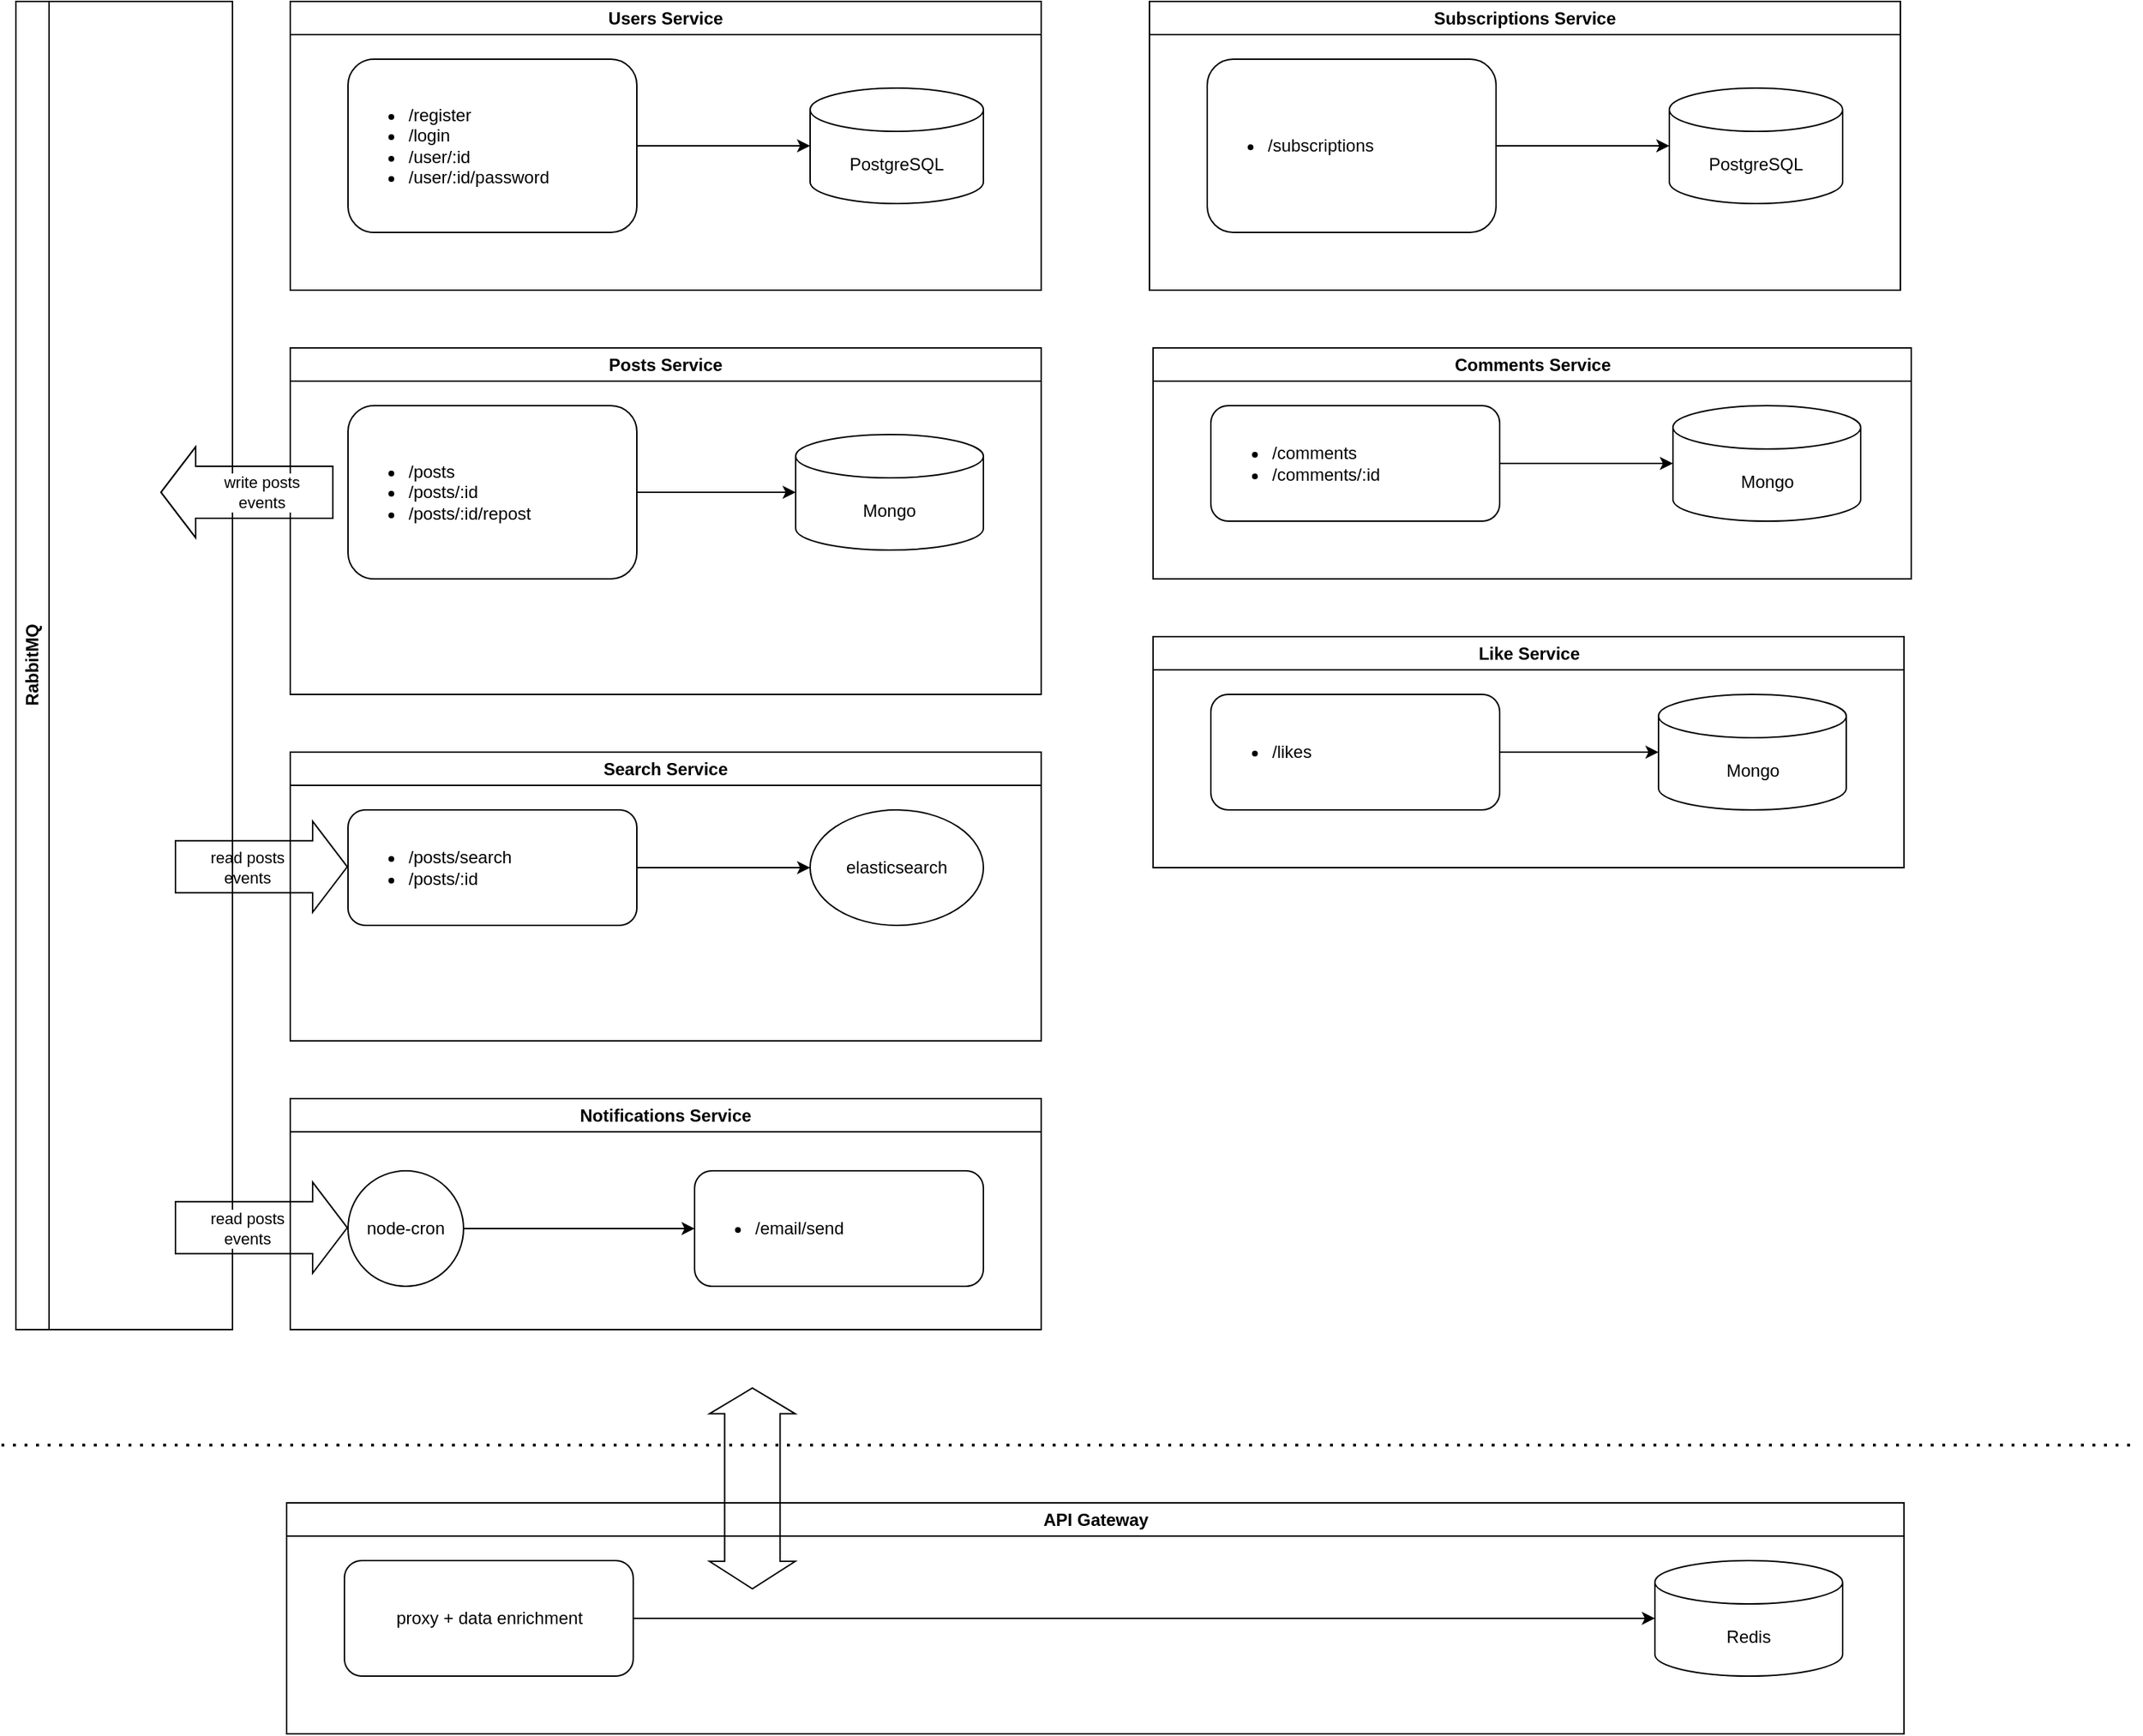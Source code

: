 <mxfile version="24.7.10">
  <diagram name="Page-1" id="_SxTAOSGwVvVH0eHSG8t">
    <mxGraphModel dx="2902" dy="1370" grid="1" gridSize="10" guides="1" tooltips="1" connect="1" arrows="1" fold="1" page="1" pageScale="1" pageWidth="850" pageHeight="1100" math="0" shadow="0">
      <root>
        <mxCell id="0" />
        <mxCell id="1" parent="0" />
        <mxCell id="515jQm6UTLHyfWRmHh92-4" value="Users Service" style="swimlane;whiteSpace=wrap;html=1;" parent="1" vertex="1">
          <mxGeometry x="200" y="40" width="520" height="200" as="geometry" />
        </mxCell>
        <mxCell id="515jQm6UTLHyfWRmHh92-2" value="PostgreSQL" style="shape=cylinder3;whiteSpace=wrap;html=1;boundedLbl=1;backgroundOutline=1;size=15;" parent="515jQm6UTLHyfWRmHh92-4" vertex="1">
          <mxGeometry x="360" y="60" width="120" height="80" as="geometry" />
        </mxCell>
        <mxCell id="515jQm6UTLHyfWRmHh92-1" value="&lt;ul&gt;&lt;li&gt;/register&lt;/li&gt;&lt;li&gt;/login&lt;/li&gt;&lt;li&gt;/user/:id&lt;br&gt;&lt;/li&gt;&lt;li&gt;/user/:id/password&lt;br&gt;&lt;/li&gt;&lt;/ul&gt;" style="rounded=1;whiteSpace=wrap;html=1;align=left;" parent="515jQm6UTLHyfWRmHh92-4" vertex="1">
          <mxGeometry x="40" y="40" width="200" height="120" as="geometry" />
        </mxCell>
        <mxCell id="515jQm6UTLHyfWRmHh92-3" value="" style="endArrow=classic;html=1;rounded=0;exitX=1;exitY=0.5;exitDx=0;exitDy=0;entryX=0;entryY=0.5;entryDx=0;entryDy=0;entryPerimeter=0;" parent="515jQm6UTLHyfWRmHh92-4" source="515jQm6UTLHyfWRmHh92-1" target="515jQm6UTLHyfWRmHh92-2" edge="1">
          <mxGeometry width="50" height="50" relative="1" as="geometry">
            <mxPoint x="200" y="320" as="sourcePoint" />
            <mxPoint x="250" y="270" as="targetPoint" />
          </mxGeometry>
        </mxCell>
        <mxCell id="515jQm6UTLHyfWRmHh92-5" value="Posts Service" style="swimlane;whiteSpace=wrap;html=1;" parent="1" vertex="1">
          <mxGeometry x="200" y="280" width="520" height="240" as="geometry" />
        </mxCell>
        <mxCell id="515jQm6UTLHyfWRmHh92-6" value="&lt;ul&gt;&lt;li&gt;/posts&lt;br&gt;&lt;/li&gt;&lt;li&gt;/posts/:id&lt;br&gt;&lt;/li&gt;&lt;li&gt;/posts/:id/repost&lt;/li&gt;&lt;/ul&gt;" style="rounded=1;whiteSpace=wrap;html=1;align=left;" parent="515jQm6UTLHyfWRmHh92-5" vertex="1">
          <mxGeometry x="40" y="40" width="200" height="120" as="geometry" />
        </mxCell>
        <mxCell id="515jQm6UTLHyfWRmHh92-7" value="Mongo" style="shape=cylinder3;whiteSpace=wrap;html=1;boundedLbl=1;backgroundOutline=1;size=15;" parent="515jQm6UTLHyfWRmHh92-5" vertex="1">
          <mxGeometry x="350" y="60" width="130" height="80" as="geometry" />
        </mxCell>
        <mxCell id="515jQm6UTLHyfWRmHh92-8" value="" style="endArrow=classic;html=1;rounded=0;exitX=1;exitY=0.5;exitDx=0;exitDy=0;entryX=0;entryY=0.5;entryDx=0;entryDy=0;entryPerimeter=0;" parent="515jQm6UTLHyfWRmHh92-5" source="515jQm6UTLHyfWRmHh92-6" target="515jQm6UTLHyfWRmHh92-7" edge="1">
          <mxGeometry width="50" height="50" relative="1" as="geometry">
            <mxPoint x="80" y="330" as="sourcePoint" />
            <mxPoint x="130" y="280" as="targetPoint" />
          </mxGeometry>
        </mxCell>
        <mxCell id="515jQm6UTLHyfWRmHh92-17" value="Subscriptions Service" style="swimlane;whiteSpace=wrap;html=1;" parent="1" vertex="1">
          <mxGeometry x="795" y="40" width="520" height="200" as="geometry" />
        </mxCell>
        <mxCell id="515jQm6UTLHyfWRmHh92-18" value="PostgreSQL" style="shape=cylinder3;whiteSpace=wrap;html=1;boundedLbl=1;backgroundOutline=1;size=15;" parent="515jQm6UTLHyfWRmHh92-17" vertex="1">
          <mxGeometry x="360" y="60" width="120" height="80" as="geometry" />
        </mxCell>
        <mxCell id="515jQm6UTLHyfWRmHh92-19" value="&lt;ul&gt;&lt;li&gt;/subscriptions&lt;/li&gt;&lt;/ul&gt;" style="rounded=1;whiteSpace=wrap;html=1;align=left;" parent="515jQm6UTLHyfWRmHh92-17" vertex="1">
          <mxGeometry x="40" y="40" width="200" height="120" as="geometry" />
        </mxCell>
        <mxCell id="515jQm6UTLHyfWRmHh92-20" value="" style="endArrow=classic;html=1;rounded=0;exitX=1;exitY=0.5;exitDx=0;exitDy=0;entryX=0;entryY=0.5;entryDx=0;entryDy=0;entryPerimeter=0;" parent="515jQm6UTLHyfWRmHh92-17" source="515jQm6UTLHyfWRmHh92-19" target="515jQm6UTLHyfWRmHh92-18" edge="1">
          <mxGeometry width="50" height="50" relative="1" as="geometry">
            <mxPoint x="200" y="320" as="sourcePoint" />
            <mxPoint x="250" y="270" as="targetPoint" />
          </mxGeometry>
        </mxCell>
        <mxCell id="515jQm6UTLHyfWRmHh92-21" value="Like Service" style="swimlane;whiteSpace=wrap;html=1;" parent="1" vertex="1">
          <mxGeometry x="797.5" y="480" width="520" height="160" as="geometry" />
        </mxCell>
        <mxCell id="515jQm6UTLHyfWRmHh92-22" value="Mongo" style="shape=cylinder3;whiteSpace=wrap;html=1;boundedLbl=1;backgroundOutline=1;size=15;" parent="515jQm6UTLHyfWRmHh92-21" vertex="1">
          <mxGeometry x="350" y="40" width="130" height="80" as="geometry" />
        </mxCell>
        <mxCell id="515jQm6UTLHyfWRmHh92-23" value="&lt;ul&gt;&lt;li&gt;/likes&lt;/li&gt;&lt;/ul&gt;" style="rounded=1;whiteSpace=wrap;html=1;align=left;" parent="515jQm6UTLHyfWRmHh92-21" vertex="1">
          <mxGeometry x="40" y="40" width="200" height="80" as="geometry" />
        </mxCell>
        <mxCell id="515jQm6UTLHyfWRmHh92-24" value="" style="endArrow=classic;html=1;rounded=0;exitX=1;exitY=0.5;exitDx=0;exitDy=0;entryX=0;entryY=0.5;entryDx=0;entryDy=0;entryPerimeter=0;" parent="515jQm6UTLHyfWRmHh92-21" source="515jQm6UTLHyfWRmHh92-23" target="515jQm6UTLHyfWRmHh92-22" edge="1">
          <mxGeometry width="50" height="50" relative="1" as="geometry">
            <mxPoint x="200" y="320" as="sourcePoint" />
            <mxPoint x="250" y="270" as="targetPoint" />
          </mxGeometry>
        </mxCell>
        <mxCell id="515jQm6UTLHyfWRmHh92-30" style="edgeStyle=orthogonalEdgeStyle;rounded=0;orthogonalLoop=1;jettySize=auto;html=1;exitX=0.5;exitY=1;exitDx=0;exitDy=0;" parent="515jQm6UTLHyfWRmHh92-21" source="515jQm6UTLHyfWRmHh92-23" target="515jQm6UTLHyfWRmHh92-23" edge="1">
          <mxGeometry relative="1" as="geometry" />
        </mxCell>
        <mxCell id="515jQm6UTLHyfWRmHh92-32" value="Comments Service" style="swimlane;whiteSpace=wrap;html=1;" parent="1" vertex="1">
          <mxGeometry x="797.5" y="280" width="525" height="160" as="geometry" />
        </mxCell>
        <mxCell id="515jQm6UTLHyfWRmHh92-33" value="Mongo" style="shape=cylinder3;whiteSpace=wrap;html=1;boundedLbl=1;backgroundOutline=1;size=15;" parent="515jQm6UTLHyfWRmHh92-32" vertex="1">
          <mxGeometry x="360" y="40" width="130" height="80" as="geometry" />
        </mxCell>
        <mxCell id="515jQm6UTLHyfWRmHh92-34" value="&lt;ul&gt;&lt;li&gt;/comments&lt;/li&gt;&lt;li&gt;/comments/:id&lt;/li&gt;&lt;/ul&gt;" style="rounded=1;whiteSpace=wrap;html=1;align=left;" parent="515jQm6UTLHyfWRmHh92-32" vertex="1">
          <mxGeometry x="40" y="40" width="200" height="80" as="geometry" />
        </mxCell>
        <mxCell id="515jQm6UTLHyfWRmHh92-35" value="" style="endArrow=classic;html=1;rounded=0;exitX=1;exitY=0.5;exitDx=0;exitDy=0;entryX=0;entryY=0.5;entryDx=0;entryDy=0;entryPerimeter=0;" parent="515jQm6UTLHyfWRmHh92-32" source="515jQm6UTLHyfWRmHh92-34" target="515jQm6UTLHyfWRmHh92-33" edge="1">
          <mxGeometry width="50" height="50" relative="1" as="geometry">
            <mxPoint x="200" y="320" as="sourcePoint" />
            <mxPoint x="250" y="270" as="targetPoint" />
          </mxGeometry>
        </mxCell>
        <mxCell id="515jQm6UTLHyfWRmHh92-36" style="edgeStyle=orthogonalEdgeStyle;rounded=0;orthogonalLoop=1;jettySize=auto;html=1;exitX=0.5;exitY=1;exitDx=0;exitDy=0;" parent="515jQm6UTLHyfWRmHh92-32" source="515jQm6UTLHyfWRmHh92-34" target="515jQm6UTLHyfWRmHh92-34" edge="1">
          <mxGeometry relative="1" as="geometry" />
        </mxCell>
        <mxCell id="515jQm6UTLHyfWRmHh92-37" value="Notifications Service" style="swimlane;whiteSpace=wrap;html=1;" parent="1" vertex="1">
          <mxGeometry x="200" y="800" width="520" height="160" as="geometry" />
        </mxCell>
        <mxCell id="515jQm6UTLHyfWRmHh92-39" value="&lt;ul&gt;&lt;li&gt;/email/send&lt;/li&gt;&lt;/ul&gt;" style="rounded=1;whiteSpace=wrap;html=1;align=left;" parent="515jQm6UTLHyfWRmHh92-37" vertex="1">
          <mxGeometry x="280" y="50" width="200" height="80" as="geometry" />
        </mxCell>
        <mxCell id="515jQm6UTLHyfWRmHh92-41" style="edgeStyle=orthogonalEdgeStyle;rounded=0;orthogonalLoop=1;jettySize=auto;html=1;exitX=0.5;exitY=1;exitDx=0;exitDy=0;" parent="515jQm6UTLHyfWRmHh92-37" source="515jQm6UTLHyfWRmHh92-39" target="515jQm6UTLHyfWRmHh92-39" edge="1">
          <mxGeometry relative="1" as="geometry" />
        </mxCell>
        <mxCell id="515jQm6UTLHyfWRmHh92-65" value="node-cron" style="ellipse;whiteSpace=wrap;html=1;aspect=fixed;" parent="515jQm6UTLHyfWRmHh92-37" vertex="1">
          <mxGeometry x="40" y="50" width="80" height="80" as="geometry" />
        </mxCell>
        <mxCell id="515jQm6UTLHyfWRmHh92-69" value="" style="endArrow=classic;html=1;rounded=0;exitX=1;exitY=0.5;exitDx=0;exitDy=0;entryX=0;entryY=0.5;entryDx=0;entryDy=0;" parent="515jQm6UTLHyfWRmHh92-37" source="515jQm6UTLHyfWRmHh92-65" target="515jQm6UTLHyfWRmHh92-39" edge="1">
          <mxGeometry width="50" height="50" relative="1" as="geometry">
            <mxPoint x="350" y="-40" as="sourcePoint" />
            <mxPoint x="400" y="-90" as="targetPoint" />
          </mxGeometry>
        </mxCell>
        <mxCell id="515jQm6UTLHyfWRmHh92-42" value="Search Service" style="swimlane;whiteSpace=wrap;html=1;" parent="1" vertex="1">
          <mxGeometry x="200" y="560" width="520" height="200" as="geometry" />
        </mxCell>
        <mxCell id="515jQm6UTLHyfWRmHh92-43" value="&lt;ul&gt;&lt;li&gt;/posts/search&lt;/li&gt;&lt;li&gt;/posts/:id&lt;/li&gt;&lt;/ul&gt;" style="rounded=1;whiteSpace=wrap;html=1;align=left;" parent="515jQm6UTLHyfWRmHh92-42" vertex="1">
          <mxGeometry x="40" y="40" width="200" height="80" as="geometry" />
        </mxCell>
        <mxCell id="515jQm6UTLHyfWRmHh92-44" style="edgeStyle=orthogonalEdgeStyle;rounded=0;orthogonalLoop=1;jettySize=auto;html=1;exitX=0.5;exitY=1;exitDx=0;exitDy=0;" parent="515jQm6UTLHyfWRmHh92-42" source="515jQm6UTLHyfWRmHh92-43" target="515jQm6UTLHyfWRmHh92-43" edge="1">
          <mxGeometry relative="1" as="geometry" />
        </mxCell>
        <mxCell id="515jQm6UTLHyfWRmHh92-52" value="" style="endArrow=classic;html=1;rounded=0;entryX=0;entryY=0.5;entryDx=0;entryDy=0;exitX=1;exitY=0.5;exitDx=0;exitDy=0;" parent="515jQm6UTLHyfWRmHh92-42" source="515jQm6UTLHyfWRmHh92-43" target="515jQm6UTLHyfWRmHh92-57" edge="1">
          <mxGeometry width="50" height="50" relative="1" as="geometry">
            <mxPoint x="140" y="120" as="sourcePoint" />
            <mxPoint x="320" y="80" as="targetPoint" />
          </mxGeometry>
        </mxCell>
        <mxCell id="515jQm6UTLHyfWRmHh92-57" value="elasticsearch" style="ellipse;whiteSpace=wrap;html=1;" parent="515jQm6UTLHyfWRmHh92-42" vertex="1">
          <mxGeometry x="360" y="40" width="120" height="80" as="geometry" />
        </mxCell>
        <mxCell id="515jQm6UTLHyfWRmHh92-76" value="" style="shape=flexArrow;endArrow=classic;html=1;rounded=0;endWidth=26;endSize=7.67;width=36;" parent="515jQm6UTLHyfWRmHh92-42" edge="1">
          <mxGeometry width="50" height="50" relative="1" as="geometry">
            <mxPoint x="-80" y="79.41" as="sourcePoint" />
            <mxPoint x="40" y="79.41" as="targetPoint" />
            <Array as="points" />
          </mxGeometry>
        </mxCell>
        <mxCell id="515jQm6UTLHyfWRmHh92-77" value="read posts&lt;div&gt;events&lt;/div&gt;" style="edgeLabel;html=1;align=center;verticalAlign=middle;resizable=0;points=[];" parent="515jQm6UTLHyfWRmHh92-76" vertex="1" connectable="0">
          <mxGeometry x="0.2" y="-3" relative="1" as="geometry">
            <mxPoint x="-22" y="-3" as="offset" />
          </mxGeometry>
        </mxCell>
        <mxCell id="515jQm6UTLHyfWRmHh92-45" value="API Gateway" style="swimlane;whiteSpace=wrap;html=1;" parent="1" vertex="1">
          <mxGeometry x="197.5" y="1080" width="1120" height="160" as="geometry" />
        </mxCell>
        <mxCell id="515jQm6UTLHyfWRmHh92-46" value="proxy +&amp;nbsp;data enrichment" style="rounded=1;whiteSpace=wrap;html=1;align=center;" parent="515jQm6UTLHyfWRmHh92-45" vertex="1">
          <mxGeometry x="40" y="40" width="200" height="80" as="geometry" />
        </mxCell>
        <mxCell id="515jQm6UTLHyfWRmHh92-47" style="edgeStyle=orthogonalEdgeStyle;rounded=0;orthogonalLoop=1;jettySize=auto;html=1;exitX=0.5;exitY=1;exitDx=0;exitDy=0;" parent="515jQm6UTLHyfWRmHh92-45" source="515jQm6UTLHyfWRmHh92-46" target="515jQm6UTLHyfWRmHh92-46" edge="1">
          <mxGeometry relative="1" as="geometry" />
        </mxCell>
        <mxCell id="515jQm6UTLHyfWRmHh92-70" value="Redis" style="shape=cylinder3;whiteSpace=wrap;html=1;boundedLbl=1;backgroundOutline=1;size=15;" parent="515jQm6UTLHyfWRmHh92-45" vertex="1">
          <mxGeometry x="947.5" y="40" width="130" height="80" as="geometry" />
        </mxCell>
        <mxCell id="NAyD2odP0GOxL2zeR-i9-4" value="" style="endArrow=classic;html=1;rounded=0;exitX=1;exitY=0.5;exitDx=0;exitDy=0;entryX=0;entryY=0.5;entryDx=0;entryDy=0;entryPerimeter=0;" edge="1" parent="515jQm6UTLHyfWRmHh92-45" source="515jQm6UTLHyfWRmHh92-46" target="515jQm6UTLHyfWRmHh92-70">
          <mxGeometry width="50" height="50" relative="1" as="geometry">
            <mxPoint x="362.5" y="-110" as="sourcePoint" />
            <mxPoint x="412.5" y="-160" as="targetPoint" />
          </mxGeometry>
        </mxCell>
        <mxCell id="515jQm6UTLHyfWRmHh92-60" value="RabbitMQ" style="swimlane;horizontal=0;whiteSpace=wrap;html=1;" parent="1" vertex="1">
          <mxGeometry x="10" y="40" width="150" height="920" as="geometry" />
        </mxCell>
        <mxCell id="515jQm6UTLHyfWRmHh92-71" value="" style="shape=flexArrow;endArrow=classic;html=1;rounded=0;endWidth=26;endSize=7.67;width=36;" parent="515jQm6UTLHyfWRmHh92-60" edge="1">
          <mxGeometry width="50" height="50" relative="1" as="geometry">
            <mxPoint x="220" y="340.0" as="sourcePoint" />
            <mxPoint x="100" y="340.0" as="targetPoint" />
            <Array as="points">
              <mxPoint x="180" y="340.0" />
            </Array>
          </mxGeometry>
        </mxCell>
        <mxCell id="515jQm6UTLHyfWRmHh92-72" value="write posts&lt;div&gt;events&lt;/div&gt;" style="edgeLabel;html=1;align=center;verticalAlign=middle;resizable=0;points=[];" parent="515jQm6UTLHyfWRmHh92-71" vertex="1" connectable="0">
          <mxGeometry x="0.2" y="-3" relative="1" as="geometry">
            <mxPoint x="22" y="3" as="offset" />
          </mxGeometry>
        </mxCell>
        <mxCell id="515jQm6UTLHyfWRmHh92-80" value="" style="shape=flexArrow;endArrow=classic;html=1;rounded=0;endWidth=26;endSize=7.67;width=36;" parent="515jQm6UTLHyfWRmHh92-60" edge="1">
          <mxGeometry width="50" height="50" relative="1" as="geometry">
            <mxPoint x="110" y="849.41" as="sourcePoint" />
            <mxPoint x="230" y="849.41" as="targetPoint" />
            <Array as="points" />
          </mxGeometry>
        </mxCell>
        <mxCell id="515jQm6UTLHyfWRmHh92-81" value="read posts&lt;div&gt;events&lt;/div&gt;" style="edgeLabel;html=1;align=center;verticalAlign=middle;resizable=0;points=[];" parent="515jQm6UTLHyfWRmHh92-80" vertex="1" connectable="0">
          <mxGeometry x="0.2" y="-3" relative="1" as="geometry">
            <mxPoint x="-22" y="-3" as="offset" />
          </mxGeometry>
        </mxCell>
        <mxCell id="NAyD2odP0GOxL2zeR-i9-1" value="" style="endArrow=none;dashed=1;html=1;dashPattern=1 3;strokeWidth=2;rounded=0;" edge="1" parent="1">
          <mxGeometry width="50" height="50" relative="1" as="geometry">
            <mxPoint y="1040" as="sourcePoint" />
            <mxPoint x="1480" y="1040" as="targetPoint" />
          </mxGeometry>
        </mxCell>
        <mxCell id="NAyD2odP0GOxL2zeR-i9-7" value="" style="shape=flexArrow;endArrow=classic;startArrow=classic;html=1;rounded=0;width=38.4;endSize=5.6;" edge="1" parent="1">
          <mxGeometry width="100" height="100" relative="1" as="geometry">
            <mxPoint x="520" y="1140" as="sourcePoint" />
            <mxPoint x="520" y="1000" as="targetPoint" />
            <Array as="points" />
          </mxGeometry>
        </mxCell>
      </root>
    </mxGraphModel>
  </diagram>
</mxfile>
